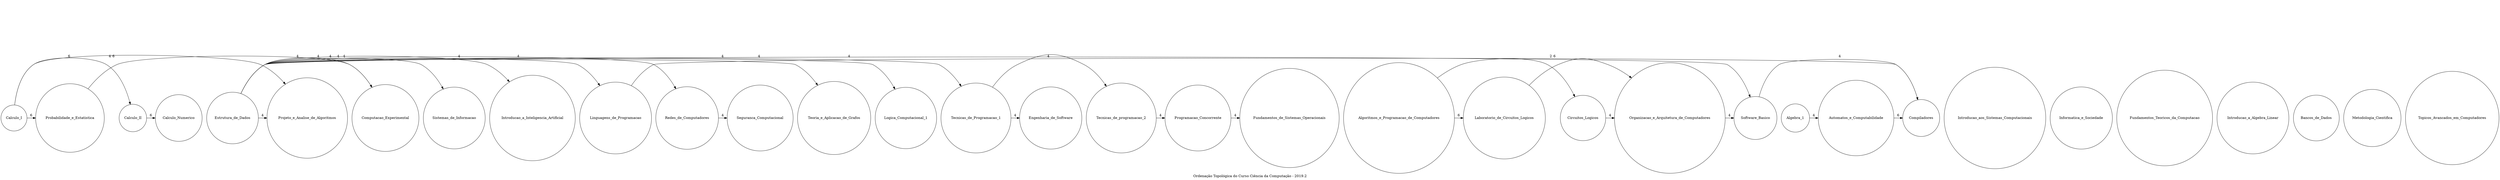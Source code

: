 digraph G {
 label = "Ordenação Topológica do Curso Ciência da Computação - 2019.2"
 node [shape=circle]
subgraph { rank = same; Calculo_I;Introducao_aos_Sistemas_Computacionais;Algoritmos_e_Programacao_de_Computadores;Informatica_e_Sociedade;Fundamentos_Teoricos_da_Computacao;Circuitos_Logicos;Laboratorio_de_Circuitos_Logicos;Calculo_II;Introducao_a_Algebra_Linear;Estrutura_de_Dados;Organizacao_e_Arquitetura_de_Computadores;Tecnicas_de_Programacao_1;Algebra_1;Calculo_Numerico;Probabilidade_e_Estatistica;Logica_Computacional_1;Tecnicas_de_programacao_2;Teoria_e_Aplicacao_de_Grafos;Redes_de_Computadores;Linguagens_de_Programacao;Programacao_Concorrente;Engenharia_de_Software;Bancos_de_Dados;Introducao_a_Inteligencia_Artificial;Software_Basico;Fundamentos_de_Sistemas_Operacionais;Automatos_e_Computabilidade;Sistemas_de_Informacao;Computacao_Experimental;Projeto_e_Analise_de_Algoritmos;Compiladores;Seguranca_Computacional;Metodologia_Cientifica;Topicos_Avancados_em_Computadores;
}Calculo_I;
Introducao_aos_Sistemas_Computacionais;
Algoritmos_e_Programacao_de_Computadores;
Informatica_e_Sociedade;
Fundamentos_Teoricos_da_Computacao;
Introducao_a_Algebra_Linear;
Estrutura_de_Dados;
Algebra_1;
Bancos_de_Dados;
Metodologia_Cientifica;
Topicos_Avancados_em_Computadores;
Calculo_I -> Calculo_II [label="6"];
Calculo_I -> Probabilidade_e_Estatistica [label="6"];
Calculo_I -> Projeto_e_Analise_de_Algoritmos [label="6"];
Algoritmos_e_Programacao_de_Computadores -> Circuitos_Logicos [label="6"];
Algoritmos_e_Programacao_de_Computadores -> Laboratorio_de_Circuitos_Logicos [label="6"];
Estrutura_de_Dados -> Tecnicas_de_Programacao_1 [label="4"];
Estrutura_de_Dados -> Logica_Computacional_1 [label="4"];
Estrutura_de_Dados -> Teoria_e_Aplicacao_de_Grafos [label="4"];
Estrutura_de_Dados -> Redes_de_Computadores [label="4"];
Estrutura_de_Dados -> Linguagens_de_Programacao [label="4"];
Estrutura_de_Dados -> Introducao_a_Inteligencia_Artificial [label="4"];
Estrutura_de_Dados -> Software_Basico [label="4"];
Estrutura_de_Dados -> Sistemas_de_Informacao [label="4"];
Estrutura_de_Dados -> Computacao_Experimental [label="4"];
Estrutura_de_Dados -> Projeto_e_Analise_de_Algoritmos [label="4"];
Algebra_1 -> Automatos_e_Computabilidade [label="4"];
Calculo_II -> Calculo_Numerico [label="6"];
Probabilidade_e_Estatistica -> Computacao_Experimental [label="4"];
Circuitos_Logicos -> Organizacao_e_Arquitetura_de_Computadores [label="4"];
Laboratorio_de_Circuitos_Logicos -> Organizacao_e_Arquitetura_de_Computadores [label="2"];
Tecnicas_de_Programacao_1 -> Tecnicas_de_programacao_2 [label="4"];
Tecnicas_de_Programacao_1 -> Engenharia_de_Software [label="4"];
Redes_de_Computadores -> Seguranca_Computacional [label="4"];
Linguagens_de_Programacao -> Compiladores [label="4"];
Automatos_e_Computabilidade -> Compiladores [label="6"];
Organizacao_e_Arquitetura_de_Computadores -> Software_Basico [label="4"];
Tecnicas_de_programacao_2 -> Programacao_Concorrente [label="4"];
Software_Basico -> Compiladores [label="4"];
Programacao_Concorrente -> Fundamentos_de_Sistemas_Operacionais [label="4"];

}